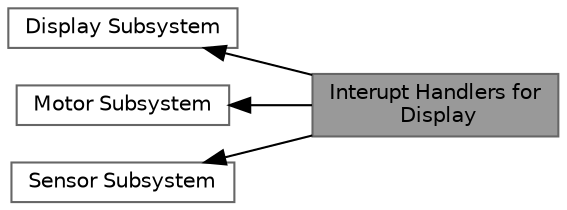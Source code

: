 digraph "Interupt Handlers for Display"
{
 // LATEX_PDF_SIZE
  bgcolor="transparent";
  edge [fontname=Helvetica,fontsize=10,labelfontname=Helvetica,labelfontsize=10];
  node [fontname=Helvetica,fontsize=10,shape=box,height=0.2,width=0.4];
  rankdir=LR;
  Node1 [id="Node000001",label="Interupt Handlers for\l Display",height=0.2,width=0.4,color="gray40", fillcolor="grey60", style="filled", fontcolor="black",tooltip=" "];
  Node2 [id="Node000002",label="Display Subsystem",height=0.2,width=0.4,color="grey40", fillcolor="white", style="filled",URL="$group__display.html",tooltip=" "];
  Node3 [id="Node000003",label="Motor Subsystem",height=0.2,width=0.4,color="grey40", fillcolor="white", style="filled",URL="$group__motor.html",tooltip=" "];
  Node4 [id="Node000004",label="Sensor Subsystem",height=0.2,width=0.4,color="grey40", fillcolor="white", style="filled",URL="$group__sensor.html",tooltip=" "];
  Node2->Node1 [shape=plaintext, dir="back", style="solid"];
  Node3->Node1 [shape=plaintext, dir="back", style="solid"];
  Node4->Node1 [shape=plaintext, dir="back", style="solid"];
}

